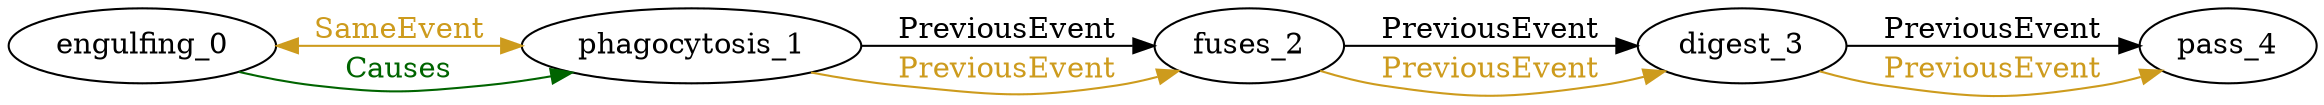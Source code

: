 digraph finite_state_machine { 
	rankdir=LR;
	size="50,50";
node0 [label = "engulfing_0"]
node1 [label = "phagocytosis_1"]
node2 [label = "fuses_2"]
node3 [label = "digest_3"]
node4 [label = "pass_4"]
node0 -> node1 [ label = "SameEvent" fontcolor="goldenrod3" dir = "both" color = "goldenrod3"];
node1 -> node2 [ label = "PreviousEvent" fontcolor="black"  color = "Black"];
node1 -> node2 [ label = "PreviousEvent" fontcolor="goldenrod3"  color = "goldenrod3"];
node2 -> node3 [ label = "PreviousEvent" fontcolor="black"  color = "Black"];
node2 -> node3 [ label = "PreviousEvent" fontcolor="goldenrod3"  color = "goldenrod3"];
node3 -> node4 [ label = "PreviousEvent" fontcolor="black"  color = "Black"];
node3 -> node4 [ label = "PreviousEvent" fontcolor="goldenrod3"  color = "goldenrod3"];
node0 -> node1 [ label = "Causes" fontcolor="darkgreen"  color = "darkgreen"];
}